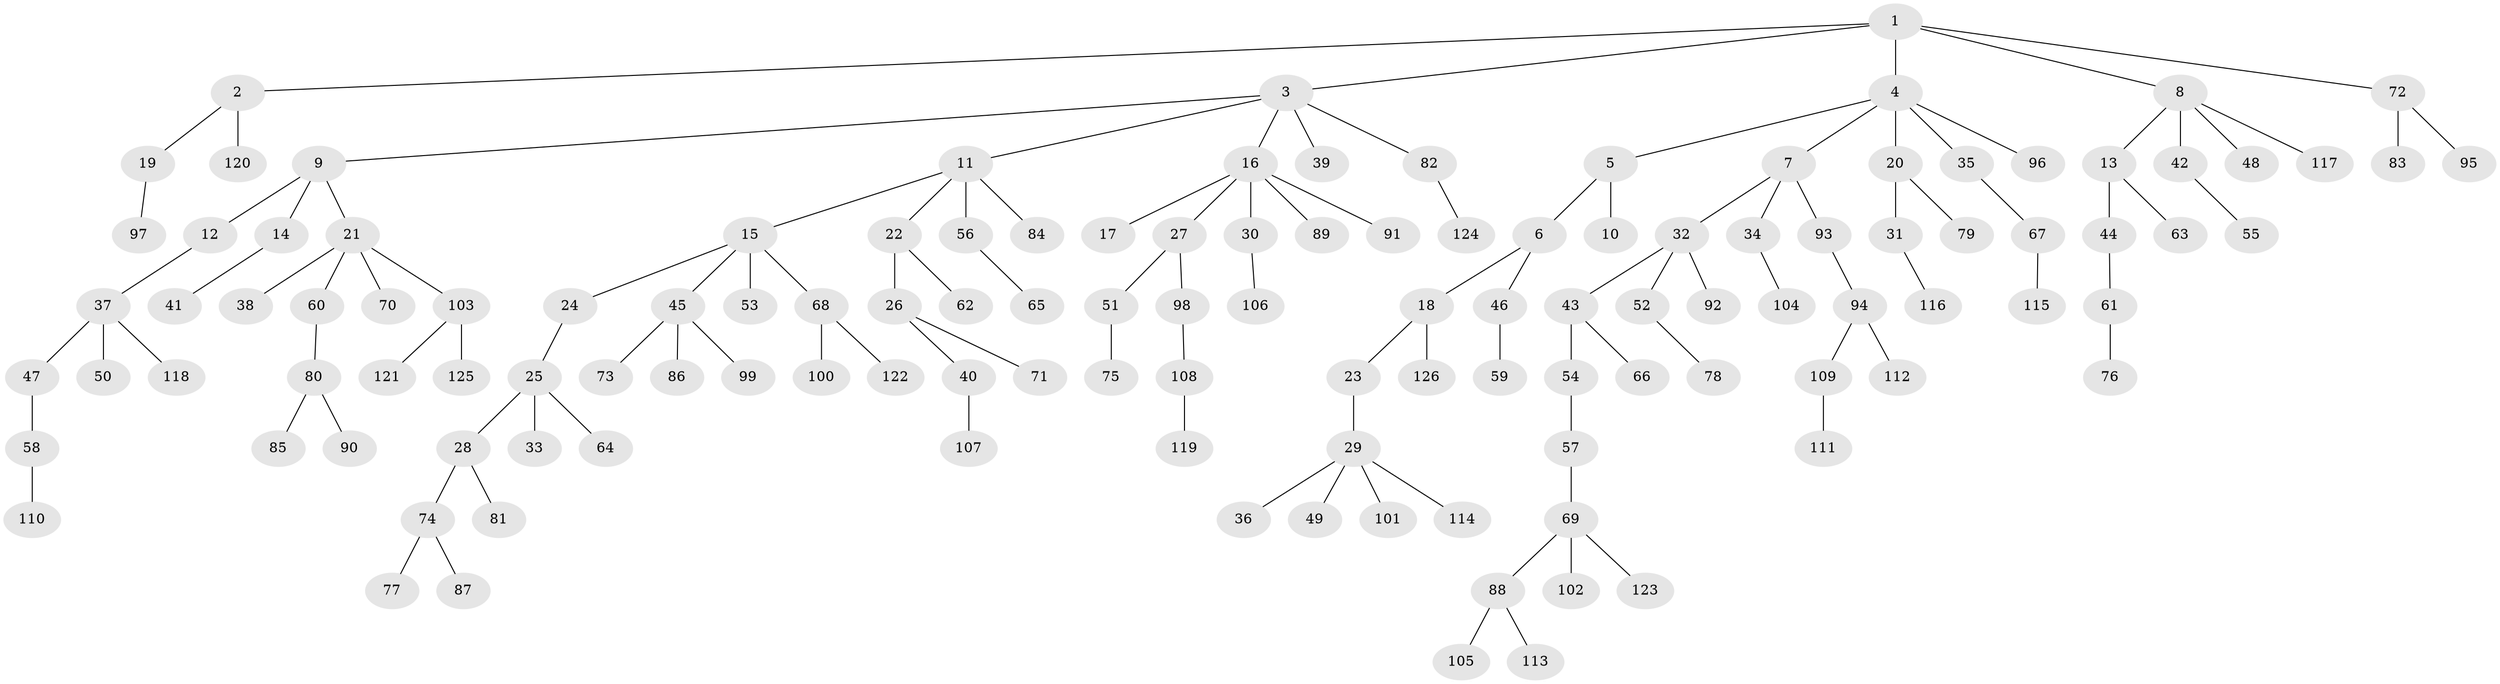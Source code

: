 // Generated by graph-tools (version 1.1) at 2025/26/03/09/25 03:26:33]
// undirected, 126 vertices, 125 edges
graph export_dot {
graph [start="1"]
  node [color=gray90,style=filled];
  1;
  2;
  3;
  4;
  5;
  6;
  7;
  8;
  9;
  10;
  11;
  12;
  13;
  14;
  15;
  16;
  17;
  18;
  19;
  20;
  21;
  22;
  23;
  24;
  25;
  26;
  27;
  28;
  29;
  30;
  31;
  32;
  33;
  34;
  35;
  36;
  37;
  38;
  39;
  40;
  41;
  42;
  43;
  44;
  45;
  46;
  47;
  48;
  49;
  50;
  51;
  52;
  53;
  54;
  55;
  56;
  57;
  58;
  59;
  60;
  61;
  62;
  63;
  64;
  65;
  66;
  67;
  68;
  69;
  70;
  71;
  72;
  73;
  74;
  75;
  76;
  77;
  78;
  79;
  80;
  81;
  82;
  83;
  84;
  85;
  86;
  87;
  88;
  89;
  90;
  91;
  92;
  93;
  94;
  95;
  96;
  97;
  98;
  99;
  100;
  101;
  102;
  103;
  104;
  105;
  106;
  107;
  108;
  109;
  110;
  111;
  112;
  113;
  114;
  115;
  116;
  117;
  118;
  119;
  120;
  121;
  122;
  123;
  124;
  125;
  126;
  1 -- 2;
  1 -- 3;
  1 -- 4;
  1 -- 8;
  1 -- 72;
  2 -- 19;
  2 -- 120;
  3 -- 9;
  3 -- 11;
  3 -- 16;
  3 -- 39;
  3 -- 82;
  4 -- 5;
  4 -- 7;
  4 -- 20;
  4 -- 35;
  4 -- 96;
  5 -- 6;
  5 -- 10;
  6 -- 18;
  6 -- 46;
  7 -- 32;
  7 -- 34;
  7 -- 93;
  8 -- 13;
  8 -- 42;
  8 -- 48;
  8 -- 117;
  9 -- 12;
  9 -- 14;
  9 -- 21;
  11 -- 15;
  11 -- 22;
  11 -- 56;
  11 -- 84;
  12 -- 37;
  13 -- 44;
  13 -- 63;
  14 -- 41;
  15 -- 24;
  15 -- 45;
  15 -- 53;
  15 -- 68;
  16 -- 17;
  16 -- 27;
  16 -- 30;
  16 -- 89;
  16 -- 91;
  18 -- 23;
  18 -- 126;
  19 -- 97;
  20 -- 31;
  20 -- 79;
  21 -- 38;
  21 -- 60;
  21 -- 70;
  21 -- 103;
  22 -- 26;
  22 -- 62;
  23 -- 29;
  24 -- 25;
  25 -- 28;
  25 -- 33;
  25 -- 64;
  26 -- 40;
  26 -- 71;
  27 -- 51;
  27 -- 98;
  28 -- 74;
  28 -- 81;
  29 -- 36;
  29 -- 49;
  29 -- 101;
  29 -- 114;
  30 -- 106;
  31 -- 116;
  32 -- 43;
  32 -- 52;
  32 -- 92;
  34 -- 104;
  35 -- 67;
  37 -- 47;
  37 -- 50;
  37 -- 118;
  40 -- 107;
  42 -- 55;
  43 -- 54;
  43 -- 66;
  44 -- 61;
  45 -- 73;
  45 -- 86;
  45 -- 99;
  46 -- 59;
  47 -- 58;
  51 -- 75;
  52 -- 78;
  54 -- 57;
  56 -- 65;
  57 -- 69;
  58 -- 110;
  60 -- 80;
  61 -- 76;
  67 -- 115;
  68 -- 100;
  68 -- 122;
  69 -- 88;
  69 -- 102;
  69 -- 123;
  72 -- 83;
  72 -- 95;
  74 -- 77;
  74 -- 87;
  80 -- 85;
  80 -- 90;
  82 -- 124;
  88 -- 105;
  88 -- 113;
  93 -- 94;
  94 -- 109;
  94 -- 112;
  98 -- 108;
  103 -- 121;
  103 -- 125;
  108 -- 119;
  109 -- 111;
}
